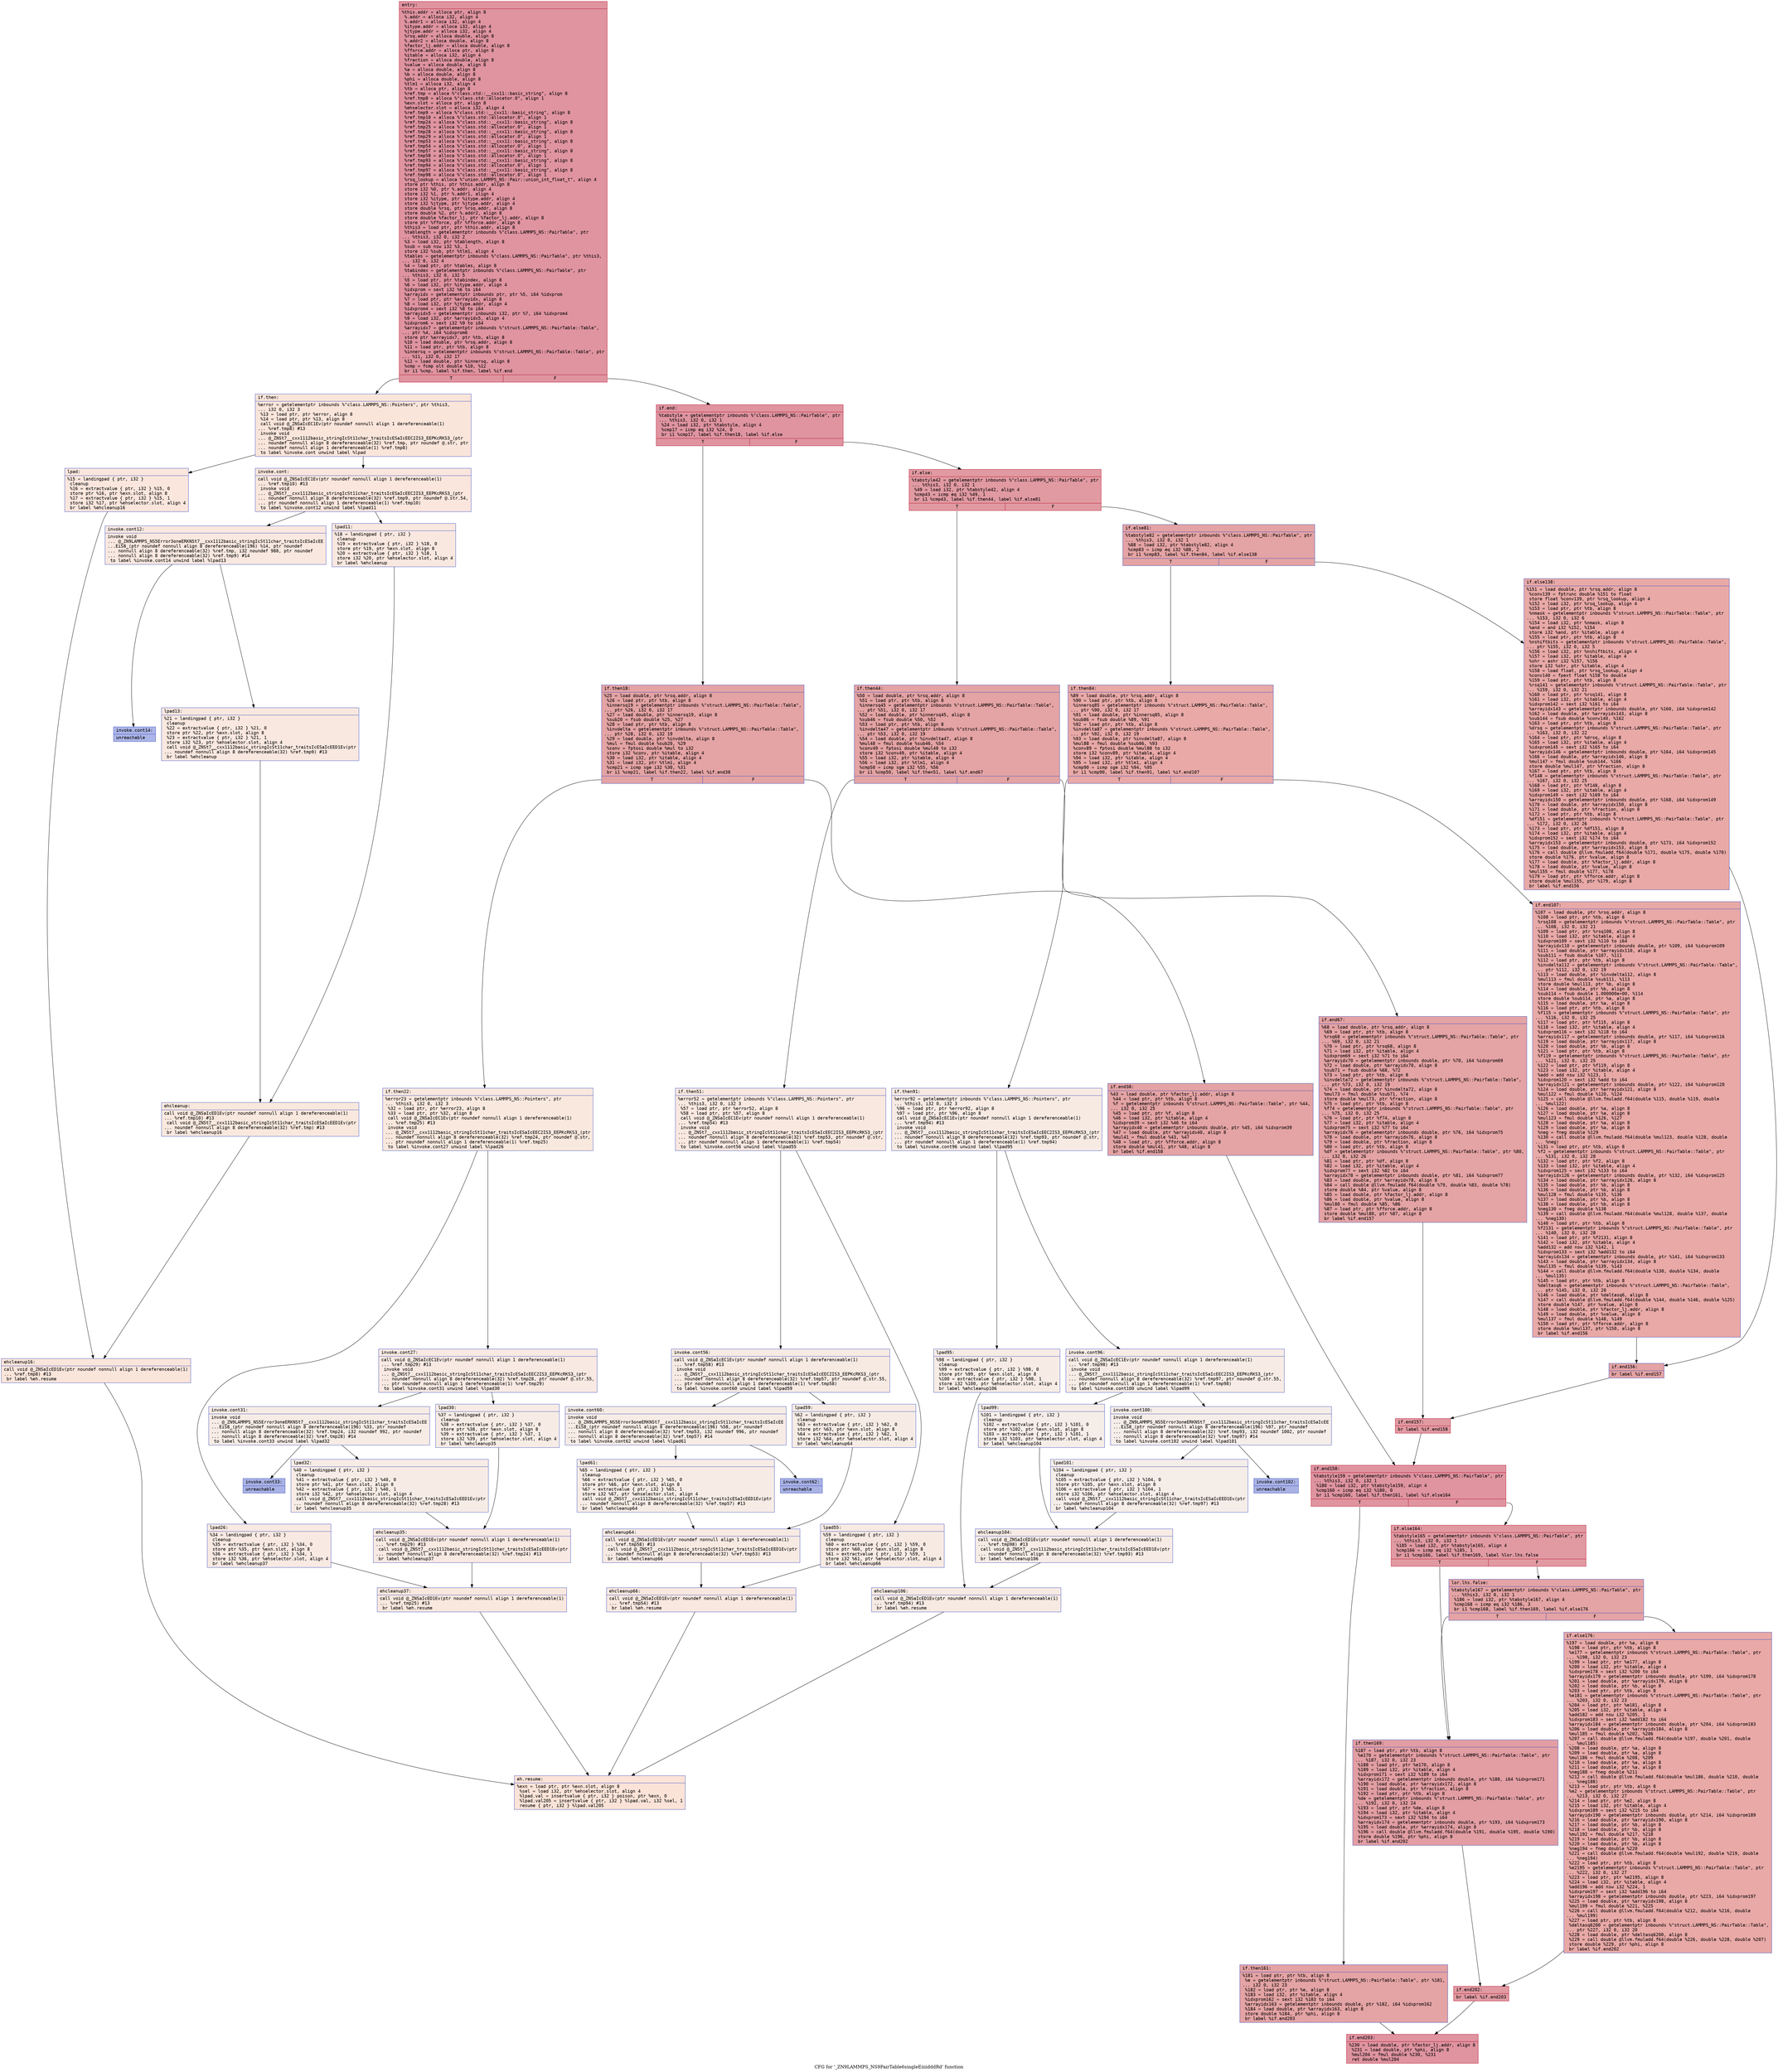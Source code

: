 digraph "CFG for '_ZN9LAMMPS_NS9PairTable6singleEiiiidddRd' function" {
	label="CFG for '_ZN9LAMMPS_NS9PairTable6singleEiiiidddRd' function";

	Node0x55f58a3d1130 [shape=record,color="#b70d28ff", style=filled, fillcolor="#b70d2870" fontname="Courier",label="{entry:\l|  %this.addr = alloca ptr, align 8\l  %.addr = alloca i32, align 4\l  %.addr1 = alloca i32, align 4\l  %itype.addr = alloca i32, align 4\l  %jtype.addr = alloca i32, align 4\l  %rsq.addr = alloca double, align 8\l  %.addr2 = alloca double, align 8\l  %factor_lj.addr = alloca double, align 8\l  %fforce.addr = alloca ptr, align 8\l  %itable = alloca i32, align 4\l  %fraction = alloca double, align 8\l  %value = alloca double, align 8\l  %a = alloca double, align 8\l  %b = alloca double, align 8\l  %phi = alloca double, align 8\l  %tlm1 = alloca i32, align 4\l  %tb = alloca ptr, align 8\l  %ref.tmp = alloca %\"class.std::__cxx11::basic_string\", align 8\l  %ref.tmp8 = alloca %\"class.std::allocator.0\", align 1\l  %exn.slot = alloca ptr, align 8\l  %ehselector.slot = alloca i32, align 4\l  %ref.tmp9 = alloca %\"class.std::__cxx11::basic_string\", align 8\l  %ref.tmp10 = alloca %\"class.std::allocator.0\", align 1\l  %ref.tmp24 = alloca %\"class.std::__cxx11::basic_string\", align 8\l  %ref.tmp25 = alloca %\"class.std::allocator.0\", align 1\l  %ref.tmp28 = alloca %\"class.std::__cxx11::basic_string\", align 8\l  %ref.tmp29 = alloca %\"class.std::allocator.0\", align 1\l  %ref.tmp53 = alloca %\"class.std::__cxx11::basic_string\", align 8\l  %ref.tmp54 = alloca %\"class.std::allocator.0\", align 1\l  %ref.tmp57 = alloca %\"class.std::__cxx11::basic_string\", align 8\l  %ref.tmp58 = alloca %\"class.std::allocator.0\", align 1\l  %ref.tmp93 = alloca %\"class.std::__cxx11::basic_string\", align 8\l  %ref.tmp94 = alloca %\"class.std::allocator.0\", align 1\l  %ref.tmp97 = alloca %\"class.std::__cxx11::basic_string\", align 8\l  %ref.tmp98 = alloca %\"class.std::allocator.0\", align 1\l  %rsq_lookup = alloca %\"union.LAMMPS_NS::Pair::union_int_float_t\", align 4\l  store ptr %this, ptr %this.addr, align 8\l  store i32 %0, ptr %.addr, align 4\l  store i32 %1, ptr %.addr1, align 4\l  store i32 %itype, ptr %itype.addr, align 4\l  store i32 %jtype, ptr %jtype.addr, align 4\l  store double %rsq, ptr %rsq.addr, align 8\l  store double %2, ptr %.addr2, align 8\l  store double %factor_lj, ptr %factor_lj.addr, align 8\l  store ptr %fforce, ptr %fforce.addr, align 8\l  %this3 = load ptr, ptr %this.addr, align 8\l  %tablength = getelementptr inbounds %\"class.LAMMPS_NS::PairTable\", ptr\l... %this3, i32 0, i32 2\l  %3 = load i32, ptr %tablength, align 8\l  %sub = sub nsw i32 %3, 1\l  store i32 %sub, ptr %tlm1, align 4\l  %tables = getelementptr inbounds %\"class.LAMMPS_NS::PairTable\", ptr %this3,\l... i32 0, i32 4\l  %4 = load ptr, ptr %tables, align 8\l  %tabindex = getelementptr inbounds %\"class.LAMMPS_NS::PairTable\", ptr\l... %this3, i32 0, i32 5\l  %5 = load ptr, ptr %tabindex, align 8\l  %6 = load i32, ptr %itype.addr, align 4\l  %idxprom = sext i32 %6 to i64\l  %arrayidx = getelementptr inbounds ptr, ptr %5, i64 %idxprom\l  %7 = load ptr, ptr %arrayidx, align 8\l  %8 = load i32, ptr %jtype.addr, align 4\l  %idxprom4 = sext i32 %8 to i64\l  %arrayidx5 = getelementptr inbounds i32, ptr %7, i64 %idxprom4\l  %9 = load i32, ptr %arrayidx5, align 4\l  %idxprom6 = sext i32 %9 to i64\l  %arrayidx7 = getelementptr inbounds %\"struct.LAMMPS_NS::PairTable::Table\",\l... ptr %4, i64 %idxprom6\l  store ptr %arrayidx7, ptr %tb, align 8\l  %10 = load double, ptr %rsq.addr, align 8\l  %11 = load ptr, ptr %tb, align 8\l  %innersq = getelementptr inbounds %\"struct.LAMMPS_NS::PairTable::Table\", ptr\l... %11, i32 0, i32 17\l  %12 = load double, ptr %innersq, align 8\l  %cmp = fcmp olt double %10, %12\l  br i1 %cmp, label %if.then, label %if.end\l|{<s0>T|<s1>F}}"];
	Node0x55f58a3d1130:s0 -> Node0x55f58a3d4850[tooltip="entry -> if.then\nProbability 0.00%" ];
	Node0x55f58a3d1130:s1 -> Node0x55f58a3d48c0[tooltip="entry -> if.end\nProbability 100.00%" ];
	Node0x55f58a3d4850 [shape=record,color="#3d50c3ff", style=filled, fillcolor="#f4c5ad70" fontname="Courier",label="{if.then:\l|  %error = getelementptr inbounds %\"class.LAMMPS_NS::Pointers\", ptr %this3,\l... i32 0, i32 3\l  %13 = load ptr, ptr %error, align 8\l  %14 = load ptr, ptr %13, align 8\l  call void @_ZNSaIcEC1Ev(ptr noundef nonnull align 1 dereferenceable(1)\l... %ref.tmp8) #13\l  invoke void\l... @_ZNSt7__cxx1112basic_stringIcSt11char_traitsIcESaIcEEC2IS3_EEPKcRKS3_(ptr\l... noundef nonnull align 8 dereferenceable(32) %ref.tmp, ptr noundef @.str, ptr\l... noundef nonnull align 1 dereferenceable(1) %ref.tmp8)\l          to label %invoke.cont unwind label %lpad\l}"];
	Node0x55f58a3d4850 -> Node0x55f58a3d4d40[tooltip="if.then -> invoke.cont\nProbability 50.00%" ];
	Node0x55f58a3d4850 -> Node0x55f58a3d4dc0[tooltip="if.then -> lpad\nProbability 50.00%" ];
	Node0x55f58a3d4d40 [shape=record,color="#3d50c3ff", style=filled, fillcolor="#f3c7b170" fontname="Courier",label="{invoke.cont:\l|  call void @_ZNSaIcEC1Ev(ptr noundef nonnull align 1 dereferenceable(1)\l... %ref.tmp10) #13\l  invoke void\l... @_ZNSt7__cxx1112basic_stringIcSt11char_traitsIcESaIcEEC2IS3_EEPKcRKS3_(ptr\l... noundef nonnull align 8 dereferenceable(32) %ref.tmp9, ptr noundef @.str.54,\l... ptr noundef nonnull align 1 dereferenceable(1) %ref.tmp10)\l          to label %invoke.cont12 unwind label %lpad11\l}"];
	Node0x55f58a3d4d40 -> Node0x55f58a3d50e0[tooltip="invoke.cont -> invoke.cont12\nProbability 50.00%" ];
	Node0x55f58a3d4d40 -> Node0x55f58a3d5130[tooltip="invoke.cont -> lpad11\nProbability 50.00%" ];
	Node0x55f58a3d50e0 [shape=record,color="#3d50c3ff", style=filled, fillcolor="#f1ccb870" fontname="Courier",label="{invoke.cont12:\l|  invoke void\l... @_ZN9LAMMPS_NS5Error3oneERKNSt7__cxx1112basic_stringIcSt11char_traitsIcESaIcEE\l...EiS8_(ptr noundef nonnull align 8 dereferenceable(196) %14, ptr noundef\l... nonnull align 8 dereferenceable(32) %ref.tmp, i32 noundef 988, ptr noundef\l... nonnull align 8 dereferenceable(32) %ref.tmp9) #14\l          to label %invoke.cont14 unwind label %lpad13\l}"];
	Node0x55f58a3d50e0 -> Node0x55f58a3d5090[tooltip="invoke.cont12 -> invoke.cont14\nProbability 0.00%" ];
	Node0x55f58a3d50e0 -> Node0x55f58a3d53f0[tooltip="invoke.cont12 -> lpad13\nProbability 100.00%" ];
	Node0x55f58a3d5090 [shape=record,color="#3d50c3ff", style=filled, fillcolor="#4358cb70" fontname="Courier",label="{invoke.cont14:\l|  unreachable\l}"];
	Node0x55f58a3d4dc0 [shape=record,color="#3d50c3ff", style=filled, fillcolor="#f3c7b170" fontname="Courier",label="{lpad:\l|  %15 = landingpad \{ ptr, i32 \}\l          cleanup\l  %16 = extractvalue \{ ptr, i32 \} %15, 0\l  store ptr %16, ptr %exn.slot, align 8\l  %17 = extractvalue \{ ptr, i32 \} %15, 1\l  store i32 %17, ptr %ehselector.slot, align 4\l  br label %ehcleanup16\l}"];
	Node0x55f58a3d4dc0 -> Node0x55f58a3d59b0[tooltip="lpad -> ehcleanup16\nProbability 100.00%" ];
	Node0x55f58a3d5130 [shape=record,color="#3d50c3ff", style=filled, fillcolor="#f1ccb870" fontname="Courier",label="{lpad11:\l|  %18 = landingpad \{ ptr, i32 \}\l          cleanup\l  %19 = extractvalue \{ ptr, i32 \} %18, 0\l  store ptr %19, ptr %exn.slot, align 8\l  %20 = extractvalue \{ ptr, i32 \} %18, 1\l  store i32 %20, ptr %ehselector.slot, align 4\l  br label %ehcleanup\l}"];
	Node0x55f58a3d5130 -> Node0x55f58a3d5d00[tooltip="lpad11 -> ehcleanup\nProbability 100.00%" ];
	Node0x55f58a3d53f0 [shape=record,color="#3d50c3ff", style=filled, fillcolor="#f1ccb870" fontname="Courier",label="{lpad13:\l|  %21 = landingpad \{ ptr, i32 \}\l          cleanup\l  %22 = extractvalue \{ ptr, i32 \} %21, 0\l  store ptr %22, ptr %exn.slot, align 8\l  %23 = extractvalue \{ ptr, i32 \} %21, 1\l  store i32 %23, ptr %ehselector.slot, align 4\l  call void @_ZNSt7__cxx1112basic_stringIcSt11char_traitsIcESaIcEED1Ev(ptr\l... noundef nonnull align 8 dereferenceable(32) %ref.tmp9) #13\l  br label %ehcleanup\l}"];
	Node0x55f58a3d53f0 -> Node0x55f58a3d5d00[tooltip="lpad13 -> ehcleanup\nProbability 100.00%" ];
	Node0x55f58a3d5d00 [shape=record,color="#3d50c3ff", style=filled, fillcolor="#f2cab570" fontname="Courier",label="{ehcleanup:\l|  call void @_ZNSaIcED1Ev(ptr noundef nonnull align 1 dereferenceable(1)\l... %ref.tmp10) #13\l  call void @_ZNSt7__cxx1112basic_stringIcSt11char_traitsIcESaIcEED1Ev(ptr\l... noundef nonnull align 8 dereferenceable(32) %ref.tmp) #13\l  br label %ehcleanup16\l}"];
	Node0x55f58a3d5d00 -> Node0x55f58a3d59b0[tooltip="ehcleanup -> ehcleanup16\nProbability 100.00%" ];
	Node0x55f58a3d59b0 [shape=record,color="#3d50c3ff", style=filled, fillcolor="#f4c5ad70" fontname="Courier",label="{ehcleanup16:\l|  call void @_ZNSaIcED1Ev(ptr noundef nonnull align 1 dereferenceable(1)\l... %ref.tmp8) #13\l  br label %eh.resume\l}"];
	Node0x55f58a3d59b0 -> Node0x55f58a3d65b0[tooltip="ehcleanup16 -> eh.resume\nProbability 100.00%" ];
	Node0x55f58a3d48c0 [shape=record,color="#b70d28ff", style=filled, fillcolor="#b70d2870" fontname="Courier",label="{if.end:\l|  %tabstyle = getelementptr inbounds %\"class.LAMMPS_NS::PairTable\", ptr\l... %this3, i32 0, i32 1\l  %24 = load i32, ptr %tabstyle, align 4\l  %cmp17 = icmp eq i32 %24, 0\l  br i1 %cmp17, label %if.then18, label %if.else\l|{<s0>T|<s1>F}}"];
	Node0x55f58a3d48c0:s0 -> Node0x55f58a3d6870[tooltip="if.end -> if.then18\nProbability 37.50%" ];
	Node0x55f58a3d48c0:s1 -> Node0x55f58a3d68f0[tooltip="if.end -> if.else\nProbability 62.50%" ];
	Node0x55f58a3d6870 [shape=record,color="#3d50c3ff", style=filled, fillcolor="#c32e3170" fontname="Courier",label="{if.then18:\l|  %25 = load double, ptr %rsq.addr, align 8\l  %26 = load ptr, ptr %tb, align 8\l  %innersq19 = getelementptr inbounds %\"struct.LAMMPS_NS::PairTable::Table\",\l... ptr %26, i32 0, i32 17\l  %27 = load double, ptr %innersq19, align 8\l  %sub20 = fsub double %25, %27\l  %28 = load ptr, ptr %tb, align 8\l  %invdelta = getelementptr inbounds %\"struct.LAMMPS_NS::PairTable::Table\",\l... ptr %28, i32 0, i32 19\l  %29 = load double, ptr %invdelta, align 8\l  %mul = fmul double %sub20, %29\l  %conv = fptosi double %mul to i32\l  store i32 %conv, ptr %itable, align 4\l  %30 = load i32, ptr %itable, align 4\l  %31 = load i32, ptr %tlm1, align 4\l  %cmp21 = icmp sge i32 %30, %31\l  br i1 %cmp21, label %if.then22, label %if.end38\l|{<s0>T|<s1>F}}"];
	Node0x55f58a3d6870:s0 -> Node0x55f58a3d72b0[tooltip="if.then18 -> if.then22\nProbability 0.00%" ];
	Node0x55f58a3d6870:s1 -> Node0x55f58a3d7330[tooltip="if.then18 -> if.end38\nProbability 100.00%" ];
	Node0x55f58a3d72b0 [shape=record,color="#3d50c3ff", style=filled, fillcolor="#f2cab570" fontname="Courier",label="{if.then22:\l|  %error23 = getelementptr inbounds %\"class.LAMMPS_NS::Pointers\", ptr\l... %this3, i32 0, i32 3\l  %32 = load ptr, ptr %error23, align 8\l  %33 = load ptr, ptr %32, align 8\l  call void @_ZNSaIcEC1Ev(ptr noundef nonnull align 1 dereferenceable(1)\l... %ref.tmp25) #13\l  invoke void\l... @_ZNSt7__cxx1112basic_stringIcSt11char_traitsIcESaIcEEC2IS3_EEPKcRKS3_(ptr\l... noundef nonnull align 8 dereferenceable(32) %ref.tmp24, ptr noundef @.str,\l... ptr noundef nonnull align 1 dereferenceable(1) %ref.tmp25)\l          to label %invoke.cont27 unwind label %lpad26\l}"];
	Node0x55f58a3d72b0 -> Node0x55f58a3d77c0[tooltip="if.then22 -> invoke.cont27\nProbability 50.00%" ];
	Node0x55f58a3d72b0 -> Node0x55f58a3d7840[tooltip="if.then22 -> lpad26\nProbability 50.00%" ];
	Node0x55f58a3d77c0 [shape=record,color="#3d50c3ff", style=filled, fillcolor="#efcebd70" fontname="Courier",label="{invoke.cont27:\l|  call void @_ZNSaIcEC1Ev(ptr noundef nonnull align 1 dereferenceable(1)\l... %ref.tmp29) #13\l  invoke void\l... @_ZNSt7__cxx1112basic_stringIcSt11char_traitsIcESaIcEEC2IS3_EEPKcRKS3_(ptr\l... noundef nonnull align 8 dereferenceable(32) %ref.tmp28, ptr noundef @.str.55,\l... ptr noundef nonnull align 1 dereferenceable(1) %ref.tmp29)\l          to label %invoke.cont31 unwind label %lpad30\l}"];
	Node0x55f58a3d77c0 -> Node0x55f58a3d7bc0[tooltip="invoke.cont27 -> invoke.cont31\nProbability 50.00%" ];
	Node0x55f58a3d77c0 -> Node0x55f58a3d7c10[tooltip="invoke.cont27 -> lpad30\nProbability 50.00%" ];
	Node0x55f58a3d7bc0 [shape=record,color="#3d50c3ff", style=filled, fillcolor="#ecd3c570" fontname="Courier",label="{invoke.cont31:\l|  invoke void\l... @_ZN9LAMMPS_NS5Error3oneERKNSt7__cxx1112basic_stringIcSt11char_traitsIcESaIcEE\l...EiS8_(ptr noundef nonnull align 8 dereferenceable(196) %33, ptr noundef\l... nonnull align 8 dereferenceable(32) %ref.tmp24, i32 noundef 992, ptr noundef\l... nonnull align 8 dereferenceable(32) %ref.tmp28) #14\l          to label %invoke.cont33 unwind label %lpad32\l}"];
	Node0x55f58a3d7bc0 -> Node0x55f58a3d7b70[tooltip="invoke.cont31 -> invoke.cont33\nProbability 0.00%" ];
	Node0x55f58a3d7bc0 -> Node0x55f58a2e04b0[tooltip="invoke.cont31 -> lpad32\nProbability 100.00%" ];
	Node0x55f58a3d7b70 [shape=record,color="#3d50c3ff", style=filled, fillcolor="#3d50c370" fontname="Courier",label="{invoke.cont33:\l|  unreachable\l}"];
	Node0x55f58a3d7840 [shape=record,color="#3d50c3ff", style=filled, fillcolor="#efcebd70" fontname="Courier",label="{lpad26:\l|  %34 = landingpad \{ ptr, i32 \}\l          cleanup\l  %35 = extractvalue \{ ptr, i32 \} %34, 0\l  store ptr %35, ptr %exn.slot, align 8\l  %36 = extractvalue \{ ptr, i32 \} %34, 1\l  store i32 %36, ptr %ehselector.slot, align 4\l  br label %ehcleanup37\l}"];
	Node0x55f58a3d7840 -> Node0x55f58a2e0a70[tooltip="lpad26 -> ehcleanup37\nProbability 100.00%" ];
	Node0x55f58a3d7c10 [shape=record,color="#3d50c3ff", style=filled, fillcolor="#ecd3c570" fontname="Courier",label="{lpad30:\l|  %37 = landingpad \{ ptr, i32 \}\l          cleanup\l  %38 = extractvalue \{ ptr, i32 \} %37, 0\l  store ptr %38, ptr %exn.slot, align 8\l  %39 = extractvalue \{ ptr, i32 \} %37, 1\l  store i32 %39, ptr %ehselector.slot, align 4\l  br label %ehcleanup35\l}"];
	Node0x55f58a3d7c10 -> Node0x55f58a2e0dc0[tooltip="lpad30 -> ehcleanup35\nProbability 100.00%" ];
	Node0x55f58a2e04b0 [shape=record,color="#3d50c3ff", style=filled, fillcolor="#ecd3c570" fontname="Courier",label="{lpad32:\l|  %40 = landingpad \{ ptr, i32 \}\l          cleanup\l  %41 = extractvalue \{ ptr, i32 \} %40, 0\l  store ptr %41, ptr %exn.slot, align 8\l  %42 = extractvalue \{ ptr, i32 \} %40, 1\l  store i32 %42, ptr %ehselector.slot, align 4\l  call void @_ZNSt7__cxx1112basic_stringIcSt11char_traitsIcESaIcEED1Ev(ptr\l... noundef nonnull align 8 dereferenceable(32) %ref.tmp28) #13\l  br label %ehcleanup35\l}"];
	Node0x55f58a2e04b0 -> Node0x55f58a2e0dc0[tooltip="lpad32 -> ehcleanup35\nProbability 100.00%" ];
	Node0x55f58a2e0dc0 [shape=record,color="#3d50c3ff", style=filled, fillcolor="#efcebd70" fontname="Courier",label="{ehcleanup35:\l|  call void @_ZNSaIcED1Ev(ptr noundef nonnull align 1 dereferenceable(1)\l... %ref.tmp29) #13\l  call void @_ZNSt7__cxx1112basic_stringIcSt11char_traitsIcESaIcEED1Ev(ptr\l... noundef nonnull align 8 dereferenceable(32) %ref.tmp24) #13\l  br label %ehcleanup37\l}"];
	Node0x55f58a2e0dc0 -> Node0x55f58a2e0a70[tooltip="ehcleanup35 -> ehcleanup37\nProbability 100.00%" ];
	Node0x55f58a2e0a70 [shape=record,color="#3d50c3ff", style=filled, fillcolor="#f2cab570" fontname="Courier",label="{ehcleanup37:\l|  call void @_ZNSaIcED1Ev(ptr noundef nonnull align 1 dereferenceable(1)\l... %ref.tmp25) #13\l  br label %eh.resume\l}"];
	Node0x55f58a2e0a70 -> Node0x55f58a3d65b0[tooltip="ehcleanup37 -> eh.resume\nProbability 100.00%" ];
	Node0x55f58a3d7330 [shape=record,color="#3d50c3ff", style=filled, fillcolor="#c32e3170" fontname="Courier",label="{if.end38:\l|  %43 = load double, ptr %factor_lj.addr, align 8\l  %44 = load ptr, ptr %tb, align 8\l  %f = getelementptr inbounds %\"struct.LAMMPS_NS::PairTable::Table\", ptr %44,\l... i32 0, i32 25\l  %45 = load ptr, ptr %f, align 8\l  %46 = load i32, ptr %itable, align 4\l  %idxprom39 = sext i32 %46 to i64\l  %arrayidx40 = getelementptr inbounds double, ptr %45, i64 %idxprom39\l  %47 = load double, ptr %arrayidx40, align 8\l  %mul41 = fmul double %43, %47\l  %48 = load ptr, ptr %fforce.addr, align 8\l  store double %mul41, ptr %48, align 8\l  br label %if.end158\l}"];
	Node0x55f58a3d7330 -> Node0x55f58a3dabc0[tooltip="if.end38 -> if.end158\nProbability 100.00%" ];
	Node0x55f58a3d68f0 [shape=record,color="#b70d28ff", style=filled, fillcolor="#bb1b2c70" fontname="Courier",label="{if.else:\l|  %tabstyle42 = getelementptr inbounds %\"class.LAMMPS_NS::PairTable\", ptr\l... %this3, i32 0, i32 1\l  %49 = load i32, ptr %tabstyle42, align 4\l  %cmp43 = icmp eq i32 %49, 1\l  br i1 %cmp43, label %if.then44, label %if.else81\l|{<s0>T|<s1>F}}"];
	Node0x55f58a3d68f0:s0 -> Node0x55f58a3daed0[tooltip="if.else -> if.then44\nProbability 50.00%" ];
	Node0x55f58a3d68f0:s1 -> Node0x55f58a3d3d50[tooltip="if.else -> if.else81\nProbability 50.00%" ];
	Node0x55f58a3daed0 [shape=record,color="#3d50c3ff", style=filled, fillcolor="#c32e3170" fontname="Courier",label="{if.then44:\l|  %50 = load double, ptr %rsq.addr, align 8\l  %51 = load ptr, ptr %tb, align 8\l  %innersq45 = getelementptr inbounds %\"struct.LAMMPS_NS::PairTable::Table\",\l... ptr %51, i32 0, i32 17\l  %52 = load double, ptr %innersq45, align 8\l  %sub46 = fsub double %50, %52\l  %53 = load ptr, ptr %tb, align 8\l  %invdelta47 = getelementptr inbounds %\"struct.LAMMPS_NS::PairTable::Table\",\l... ptr %53, i32 0, i32 19\l  %54 = load double, ptr %invdelta47, align 8\l  %mul48 = fmul double %sub46, %54\l  %conv49 = fptosi double %mul48 to i32\l  store i32 %conv49, ptr %itable, align 4\l  %55 = load i32, ptr %itable, align 4\l  %56 = load i32, ptr %tlm1, align 4\l  %cmp50 = icmp sge i32 %55, %56\l  br i1 %cmp50, label %if.then51, label %if.end67\l|{<s0>T|<s1>F}}"];
	Node0x55f58a3daed0:s0 -> Node0x55f58a3dbf20[tooltip="if.then44 -> if.then51\nProbability 0.00%" ];
	Node0x55f58a3daed0:s1 -> Node0x55f58a3dbfa0[tooltip="if.then44 -> if.end67\nProbability 100.00%" ];
	Node0x55f58a3dbf20 [shape=record,color="#3d50c3ff", style=filled, fillcolor="#f1ccb870" fontname="Courier",label="{if.then51:\l|  %error52 = getelementptr inbounds %\"class.LAMMPS_NS::Pointers\", ptr\l... %this3, i32 0, i32 3\l  %57 = load ptr, ptr %error52, align 8\l  %58 = load ptr, ptr %57, align 8\l  call void @_ZNSaIcEC1Ev(ptr noundef nonnull align 1 dereferenceable(1)\l... %ref.tmp54) #13\l  invoke void\l... @_ZNSt7__cxx1112basic_stringIcSt11char_traitsIcESaIcEEC2IS3_EEPKcRKS3_(ptr\l... noundef nonnull align 8 dereferenceable(32) %ref.tmp53, ptr noundef @.str,\l... ptr noundef nonnull align 1 dereferenceable(1) %ref.tmp54)\l          to label %invoke.cont56 unwind label %lpad55\l}"];
	Node0x55f58a3dbf20 -> Node0x55f58a3dc430[tooltip="if.then51 -> invoke.cont56\nProbability 50.00%" ];
	Node0x55f58a3dbf20 -> Node0x55f58a3dc4b0[tooltip="if.then51 -> lpad55\nProbability 50.00%" ];
	Node0x55f58a3dc430 [shape=record,color="#3d50c3ff", style=filled, fillcolor="#eed0c070" fontname="Courier",label="{invoke.cont56:\l|  call void @_ZNSaIcEC1Ev(ptr noundef nonnull align 1 dereferenceable(1)\l... %ref.tmp58) #13\l  invoke void\l... @_ZNSt7__cxx1112basic_stringIcSt11char_traitsIcESaIcEEC2IS3_EEPKcRKS3_(ptr\l... noundef nonnull align 8 dereferenceable(32) %ref.tmp57, ptr noundef @.str.55,\l... ptr noundef nonnull align 1 dereferenceable(1) %ref.tmp58)\l          to label %invoke.cont60 unwind label %lpad59\l}"];
	Node0x55f58a3dc430 -> Node0x55f58a3dc7d0[tooltip="invoke.cont56 -> invoke.cont60\nProbability 50.00%" ];
	Node0x55f58a3dc430 -> Node0x55f58a3dc820[tooltip="invoke.cont56 -> lpad59\nProbability 50.00%" ];
	Node0x55f58a3dc7d0 [shape=record,color="#3d50c3ff", style=filled, fillcolor="#ecd3c570" fontname="Courier",label="{invoke.cont60:\l|  invoke void\l... @_ZN9LAMMPS_NS5Error3oneERKNSt7__cxx1112basic_stringIcSt11char_traitsIcESaIcEE\l...EiS8_(ptr noundef nonnull align 8 dereferenceable(196) %58, ptr noundef\l... nonnull align 8 dereferenceable(32) %ref.tmp53, i32 noundef 996, ptr noundef\l... nonnull align 8 dereferenceable(32) %ref.tmp57) #14\l          to label %invoke.cont62 unwind label %lpad61\l}"];
	Node0x55f58a3dc7d0 -> Node0x55f58a3dc780[tooltip="invoke.cont60 -> invoke.cont62\nProbability 0.00%" ];
	Node0x55f58a3dc7d0 -> Node0x55f58a3dcb40[tooltip="invoke.cont60 -> lpad61\nProbability 100.00%" ];
	Node0x55f58a3dc780 [shape=record,color="#3d50c3ff", style=filled, fillcolor="#3d50c370" fontname="Courier",label="{invoke.cont62:\l|  unreachable\l}"];
	Node0x55f58a3dc4b0 [shape=record,color="#3d50c3ff", style=filled, fillcolor="#eed0c070" fontname="Courier",label="{lpad55:\l|  %59 = landingpad \{ ptr, i32 \}\l          cleanup\l  %60 = extractvalue \{ ptr, i32 \} %59, 0\l  store ptr %60, ptr %exn.slot, align 8\l  %61 = extractvalue \{ ptr, i32 \} %59, 1\l  store i32 %61, ptr %ehselector.slot, align 4\l  br label %ehcleanup66\l}"];
	Node0x55f58a3dc4b0 -> Node0x55f58a3dd100[tooltip="lpad55 -> ehcleanup66\nProbability 100.00%" ];
	Node0x55f58a3dc820 [shape=record,color="#3d50c3ff", style=filled, fillcolor="#ecd3c570" fontname="Courier",label="{lpad59:\l|  %62 = landingpad \{ ptr, i32 \}\l          cleanup\l  %63 = extractvalue \{ ptr, i32 \} %62, 0\l  store ptr %63, ptr %exn.slot, align 8\l  %64 = extractvalue \{ ptr, i32 \} %62, 1\l  store i32 %64, ptr %ehselector.slot, align 4\l  br label %ehcleanup64\l}"];
	Node0x55f58a3dc820 -> Node0x55f58a3dd450[tooltip="lpad59 -> ehcleanup64\nProbability 100.00%" ];
	Node0x55f58a3dcb40 [shape=record,color="#3d50c3ff", style=filled, fillcolor="#ecd3c570" fontname="Courier",label="{lpad61:\l|  %65 = landingpad \{ ptr, i32 \}\l          cleanup\l  %66 = extractvalue \{ ptr, i32 \} %65, 0\l  store ptr %66, ptr %exn.slot, align 8\l  %67 = extractvalue \{ ptr, i32 \} %65, 1\l  store i32 %67, ptr %ehselector.slot, align 4\l  call void @_ZNSt7__cxx1112basic_stringIcSt11char_traitsIcESaIcEED1Ev(ptr\l... noundef nonnull align 8 dereferenceable(32) %ref.tmp57) #13\l  br label %ehcleanup64\l}"];
	Node0x55f58a3dcb40 -> Node0x55f58a3dd450[tooltip="lpad61 -> ehcleanup64\nProbability 100.00%" ];
	Node0x55f58a3dd450 [shape=record,color="#3d50c3ff", style=filled, fillcolor="#eed0c070" fontname="Courier",label="{ehcleanup64:\l|  call void @_ZNSaIcED1Ev(ptr noundef nonnull align 1 dereferenceable(1)\l... %ref.tmp58) #13\l  call void @_ZNSt7__cxx1112basic_stringIcSt11char_traitsIcESaIcEED1Ev(ptr\l... noundef nonnull align 8 dereferenceable(32) %ref.tmp53) #13\l  br label %ehcleanup66\l}"];
	Node0x55f58a3dd450 -> Node0x55f58a3dd100[tooltip="ehcleanup64 -> ehcleanup66\nProbability 100.00%" ];
	Node0x55f58a3dd100 [shape=record,color="#3d50c3ff", style=filled, fillcolor="#f1ccb870" fontname="Courier",label="{ehcleanup66:\l|  call void @_ZNSaIcED1Ev(ptr noundef nonnull align 1 dereferenceable(1)\l... %ref.tmp54) #13\l  br label %eh.resume\l}"];
	Node0x55f58a3dd100 -> Node0x55f58a3d65b0[tooltip="ehcleanup66 -> eh.resume\nProbability 100.00%" ];
	Node0x55f58a3dbfa0 [shape=record,color="#3d50c3ff", style=filled, fillcolor="#c32e3170" fontname="Courier",label="{if.end67:\l|  %68 = load double, ptr %rsq.addr, align 8\l  %69 = load ptr, ptr %tb, align 8\l  %rsq68 = getelementptr inbounds %\"struct.LAMMPS_NS::PairTable::Table\", ptr\l... %69, i32 0, i32 21\l  %70 = load ptr, ptr %rsq68, align 8\l  %71 = load i32, ptr %itable, align 4\l  %idxprom69 = sext i32 %71 to i64\l  %arrayidx70 = getelementptr inbounds double, ptr %70, i64 %idxprom69\l  %72 = load double, ptr %arrayidx70, align 8\l  %sub71 = fsub double %68, %72\l  %73 = load ptr, ptr %tb, align 8\l  %invdelta72 = getelementptr inbounds %\"struct.LAMMPS_NS::PairTable::Table\",\l... ptr %73, i32 0, i32 19\l  %74 = load double, ptr %invdelta72, align 8\l  %mul73 = fmul double %sub71, %74\l  store double %mul73, ptr %fraction, align 8\l  %75 = load ptr, ptr %tb, align 8\l  %f74 = getelementptr inbounds %\"struct.LAMMPS_NS::PairTable::Table\", ptr\l... %75, i32 0, i32 25\l  %76 = load ptr, ptr %f74, align 8\l  %77 = load i32, ptr %itable, align 4\l  %idxprom75 = sext i32 %77 to i64\l  %arrayidx76 = getelementptr inbounds double, ptr %76, i64 %idxprom75\l  %78 = load double, ptr %arrayidx76, align 8\l  %79 = load double, ptr %fraction, align 8\l  %80 = load ptr, ptr %tb, align 8\l  %df = getelementptr inbounds %\"struct.LAMMPS_NS::PairTable::Table\", ptr %80,\l... i32 0, i32 26\l  %81 = load ptr, ptr %df, align 8\l  %82 = load i32, ptr %itable, align 4\l  %idxprom77 = sext i32 %82 to i64\l  %arrayidx78 = getelementptr inbounds double, ptr %81, i64 %idxprom77\l  %83 = load double, ptr %arrayidx78, align 8\l  %84 = call double @llvm.fmuladd.f64(double %79, double %83, double %78)\l  store double %84, ptr %value, align 8\l  %85 = load double, ptr %factor_lj.addr, align 8\l  %86 = load double, ptr %value, align 8\l  %mul80 = fmul double %85, %86\l  %87 = load ptr, ptr %fforce.addr, align 8\l  store double %mul80, ptr %87, align 8\l  br label %if.end157\l}"];
	Node0x55f58a3dbfa0 -> Node0x55f58a3df340[tooltip="if.end67 -> if.end157\nProbability 100.00%" ];
	Node0x55f58a3d3d50 [shape=record,color="#3d50c3ff", style=filled, fillcolor="#c32e3170" fontname="Courier",label="{if.else81:\l|  %tabstyle82 = getelementptr inbounds %\"class.LAMMPS_NS::PairTable\", ptr\l... %this3, i32 0, i32 1\l  %88 = load i32, ptr %tabstyle82, align 4\l  %cmp83 = icmp eq i32 %88, 2\l  br i1 %cmp83, label %if.then84, label %if.else138\l|{<s0>T|<s1>F}}"];
	Node0x55f58a3d3d50:s0 -> Node0x55f58a3df5d0[tooltip="if.else81 -> if.then84\nProbability 50.00%" ];
	Node0x55f58a3d3d50:s1 -> Node0x55f58a3df650[tooltip="if.else81 -> if.else138\nProbability 50.00%" ];
	Node0x55f58a3df5d0 [shape=record,color="#3d50c3ff", style=filled, fillcolor="#ca3b3770" fontname="Courier",label="{if.then84:\l|  %89 = load double, ptr %rsq.addr, align 8\l  %90 = load ptr, ptr %tb, align 8\l  %innersq85 = getelementptr inbounds %\"struct.LAMMPS_NS::PairTable::Table\",\l... ptr %90, i32 0, i32 17\l  %91 = load double, ptr %innersq85, align 8\l  %sub86 = fsub double %89, %91\l  %92 = load ptr, ptr %tb, align 8\l  %invdelta87 = getelementptr inbounds %\"struct.LAMMPS_NS::PairTable::Table\",\l... ptr %92, i32 0, i32 19\l  %93 = load double, ptr %invdelta87, align 8\l  %mul88 = fmul double %sub86, %93\l  %conv89 = fptosi double %mul88 to i32\l  store i32 %conv89, ptr %itable, align 4\l  %94 = load i32, ptr %itable, align 4\l  %95 = load i32, ptr %tlm1, align 4\l  %cmp90 = icmp sge i32 %94, %95\l  br i1 %cmp90, label %if.then91, label %if.end107\l|{<s0>T|<s1>F}}"];
	Node0x55f58a3df5d0:s0 -> Node0x55f58a3da290[tooltip="if.then84 -> if.then91\nProbability 0.00%" ];
	Node0x55f58a3df5d0:s1 -> Node0x55f58a3da310[tooltip="if.then84 -> if.end107\nProbability 100.00%" ];
	Node0x55f58a3da290 [shape=record,color="#3d50c3ff", style=filled, fillcolor="#eed0c070" fontname="Courier",label="{if.then91:\l|  %error92 = getelementptr inbounds %\"class.LAMMPS_NS::Pointers\", ptr\l... %this3, i32 0, i32 3\l  %96 = load ptr, ptr %error92, align 8\l  %97 = load ptr, ptr %96, align 8\l  call void @_ZNSaIcEC1Ev(ptr noundef nonnull align 1 dereferenceable(1)\l... %ref.tmp94) #13\l  invoke void\l... @_ZNSt7__cxx1112basic_stringIcSt11char_traitsIcESaIcEEC2IS3_EEPKcRKS3_(ptr\l... noundef nonnull align 8 dereferenceable(32) %ref.tmp93, ptr noundef @.str,\l... ptr noundef nonnull align 1 dereferenceable(1) %ref.tmp94)\l          to label %invoke.cont96 unwind label %lpad95\l}"];
	Node0x55f58a3da290 -> Node0x55f58a3da7a0[tooltip="if.then91 -> invoke.cont96\nProbability 50.00%" ];
	Node0x55f58a3da290 -> Node0x55f58a3da820[tooltip="if.then91 -> lpad95\nProbability 50.00%" ];
	Node0x55f58a3da7a0 [shape=record,color="#3d50c3ff", style=filled, fillcolor="#ecd3c570" fontname="Courier",label="{invoke.cont96:\l|  call void @_ZNSaIcEC1Ev(ptr noundef nonnull align 1 dereferenceable(1)\l... %ref.tmp98) #13\l  invoke void\l... @_ZNSt7__cxx1112basic_stringIcSt11char_traitsIcESaIcEEC2IS3_EEPKcRKS3_(ptr\l... noundef nonnull align 8 dereferenceable(32) %ref.tmp97, ptr noundef @.str.55,\l... ptr noundef nonnull align 1 dereferenceable(1) %ref.tmp98)\l          to label %invoke.cont100 unwind label %lpad99\l}"];
	Node0x55f58a3da7a0 -> Node0x55f58a3e10f0[tooltip="invoke.cont96 -> invoke.cont100\nProbability 50.00%" ];
	Node0x55f58a3da7a0 -> Node0x55f58a3e1140[tooltip="invoke.cont96 -> lpad99\nProbability 50.00%" ];
	Node0x55f58a3e10f0 [shape=record,color="#3d50c3ff", style=filled, fillcolor="#e8d6cc70" fontname="Courier",label="{invoke.cont100:\l|  invoke void\l... @_ZN9LAMMPS_NS5Error3oneERKNSt7__cxx1112basic_stringIcSt11char_traitsIcESaIcEE\l...EiS8_(ptr noundef nonnull align 8 dereferenceable(196) %97, ptr noundef\l... nonnull align 8 dereferenceable(32) %ref.tmp93, i32 noundef 1002, ptr noundef\l... nonnull align 8 dereferenceable(32) %ref.tmp97) #14\l          to label %invoke.cont102 unwind label %lpad101\l}"];
	Node0x55f58a3e10f0 -> Node0x55f58a3e10a0[tooltip="invoke.cont100 -> invoke.cont102\nProbability 0.00%" ];
	Node0x55f58a3e10f0 -> Node0x55f58a3e1440[tooltip="invoke.cont100 -> lpad101\nProbability 100.00%" ];
	Node0x55f58a3e10a0 [shape=record,color="#3d50c3ff", style=filled, fillcolor="#3d50c370" fontname="Courier",label="{invoke.cont102:\l|  unreachable\l}"];
	Node0x55f58a3da820 [shape=record,color="#3d50c3ff", style=filled, fillcolor="#ecd3c570" fontname="Courier",label="{lpad95:\l|  %98 = landingpad \{ ptr, i32 \}\l          cleanup\l  %99 = extractvalue \{ ptr, i32 \} %98, 0\l  store ptr %99, ptr %exn.slot, align 8\l  %100 = extractvalue \{ ptr, i32 \} %98, 1\l  store i32 %100, ptr %ehselector.slot, align 4\l  br label %ehcleanup106\l}"];
	Node0x55f58a3da820 -> Node0x55f58a3e1a00[tooltip="lpad95 -> ehcleanup106\nProbability 100.00%" ];
	Node0x55f58a3e1140 [shape=record,color="#3d50c3ff", style=filled, fillcolor="#e8d6cc70" fontname="Courier",label="{lpad99:\l|  %101 = landingpad \{ ptr, i32 \}\l          cleanup\l  %102 = extractvalue \{ ptr, i32 \} %101, 0\l  store ptr %102, ptr %exn.slot, align 8\l  %103 = extractvalue \{ ptr, i32 \} %101, 1\l  store i32 %103, ptr %ehselector.slot, align 4\l  br label %ehcleanup104\l}"];
	Node0x55f58a3e1140 -> Node0x55f58a3e1d50[tooltip="lpad99 -> ehcleanup104\nProbability 100.00%" ];
	Node0x55f58a3e1440 [shape=record,color="#3d50c3ff", style=filled, fillcolor="#e8d6cc70" fontname="Courier",label="{lpad101:\l|  %104 = landingpad \{ ptr, i32 \}\l          cleanup\l  %105 = extractvalue \{ ptr, i32 \} %104, 0\l  store ptr %105, ptr %exn.slot, align 8\l  %106 = extractvalue \{ ptr, i32 \} %104, 1\l  store i32 %106, ptr %ehselector.slot, align 4\l  call void @_ZNSt7__cxx1112basic_stringIcSt11char_traitsIcESaIcEED1Ev(ptr\l... noundef nonnull align 8 dereferenceable(32) %ref.tmp97) #13\l  br label %ehcleanup104\l}"];
	Node0x55f58a3e1440 -> Node0x55f58a3e1d50[tooltip="lpad101 -> ehcleanup104\nProbability 100.00%" ];
	Node0x55f58a3e1d50 [shape=record,color="#3d50c3ff", style=filled, fillcolor="#ecd3c570" fontname="Courier",label="{ehcleanup104:\l|  call void @_ZNSaIcED1Ev(ptr noundef nonnull align 1 dereferenceable(1)\l... %ref.tmp98) #13\l  call void @_ZNSt7__cxx1112basic_stringIcSt11char_traitsIcESaIcEED1Ev(ptr\l... noundef nonnull align 8 dereferenceable(32) %ref.tmp93) #13\l  br label %ehcleanup106\l}"];
	Node0x55f58a3e1d50 -> Node0x55f58a3e1a00[tooltip="ehcleanup104 -> ehcleanup106\nProbability 100.00%" ];
	Node0x55f58a3e1a00 [shape=record,color="#3d50c3ff", style=filled, fillcolor="#eed0c070" fontname="Courier",label="{ehcleanup106:\l|  call void @_ZNSaIcED1Ev(ptr noundef nonnull align 1 dereferenceable(1)\l... %ref.tmp94) #13\l  br label %eh.resume\l}"];
	Node0x55f58a3e1a00 -> Node0x55f58a3d65b0[tooltip="ehcleanup106 -> eh.resume\nProbability 100.00%" ];
	Node0x55f58a3da310 [shape=record,color="#3d50c3ff", style=filled, fillcolor="#ca3b3770" fontname="Courier",label="{if.end107:\l|  %107 = load double, ptr %rsq.addr, align 8\l  %108 = load ptr, ptr %tb, align 8\l  %rsq108 = getelementptr inbounds %\"struct.LAMMPS_NS::PairTable::Table\", ptr\l... %108, i32 0, i32 21\l  %109 = load ptr, ptr %rsq108, align 8\l  %110 = load i32, ptr %itable, align 4\l  %idxprom109 = sext i32 %110 to i64\l  %arrayidx110 = getelementptr inbounds double, ptr %109, i64 %idxprom109\l  %111 = load double, ptr %arrayidx110, align 8\l  %sub111 = fsub double %107, %111\l  %112 = load ptr, ptr %tb, align 8\l  %invdelta112 = getelementptr inbounds %\"struct.LAMMPS_NS::PairTable::Table\",\l... ptr %112, i32 0, i32 19\l  %113 = load double, ptr %invdelta112, align 8\l  %mul113 = fmul double %sub111, %113\l  store double %mul113, ptr %b, align 8\l  %114 = load double, ptr %b, align 8\l  %sub114 = fsub double 1.000000e+00, %114\l  store double %sub114, ptr %a, align 8\l  %115 = load double, ptr %a, align 8\l  %116 = load ptr, ptr %tb, align 8\l  %f115 = getelementptr inbounds %\"struct.LAMMPS_NS::PairTable::Table\", ptr\l... %116, i32 0, i32 25\l  %117 = load ptr, ptr %f115, align 8\l  %118 = load i32, ptr %itable, align 4\l  %idxprom116 = sext i32 %118 to i64\l  %arrayidx117 = getelementptr inbounds double, ptr %117, i64 %idxprom116\l  %119 = load double, ptr %arrayidx117, align 8\l  %120 = load double, ptr %b, align 8\l  %121 = load ptr, ptr %tb, align 8\l  %f119 = getelementptr inbounds %\"struct.LAMMPS_NS::PairTable::Table\", ptr\l... %121, i32 0, i32 25\l  %122 = load ptr, ptr %f119, align 8\l  %123 = load i32, ptr %itable, align 4\l  %add = add nsw i32 %123, 1\l  %idxprom120 = sext i32 %add to i64\l  %arrayidx121 = getelementptr inbounds double, ptr %122, i64 %idxprom120\l  %124 = load double, ptr %arrayidx121, align 8\l  %mul122 = fmul double %120, %124\l  %125 = call double @llvm.fmuladd.f64(double %115, double %119, double\l... %mul122)\l  %126 = load double, ptr %a, align 8\l  %127 = load double, ptr %a, align 8\l  %mul123 = fmul double %126, %127\l  %128 = load double, ptr %a, align 8\l  %129 = load double, ptr %a, align 8\l  %neg = fneg double %129\l  %130 = call double @llvm.fmuladd.f64(double %mul123, double %128, double\l... %neg)\l  %131 = load ptr, ptr %tb, align 8\l  %f2 = getelementptr inbounds %\"struct.LAMMPS_NS::PairTable::Table\", ptr\l... %131, i32 0, i32 28\l  %132 = load ptr, ptr %f2, align 8\l  %133 = load i32, ptr %itable, align 4\l  %idxprom125 = sext i32 %133 to i64\l  %arrayidx126 = getelementptr inbounds double, ptr %132, i64 %idxprom125\l  %134 = load double, ptr %arrayidx126, align 8\l  %135 = load double, ptr %b, align 8\l  %136 = load double, ptr %b, align 8\l  %mul128 = fmul double %135, %136\l  %137 = load double, ptr %b, align 8\l  %138 = load double, ptr %b, align 8\l  %neg130 = fneg double %138\l  %139 = call double @llvm.fmuladd.f64(double %mul128, double %137, double\l... %neg130)\l  %140 = load ptr, ptr %tb, align 8\l  %f2131 = getelementptr inbounds %\"struct.LAMMPS_NS::PairTable::Table\", ptr\l... %140, i32 0, i32 28\l  %141 = load ptr, ptr %f2131, align 8\l  %142 = load i32, ptr %itable, align 4\l  %add132 = add nsw i32 %142, 1\l  %idxprom133 = sext i32 %add132 to i64\l  %arrayidx134 = getelementptr inbounds double, ptr %141, i64 %idxprom133\l  %143 = load double, ptr %arrayidx134, align 8\l  %mul135 = fmul double %139, %143\l  %144 = call double @llvm.fmuladd.f64(double %130, double %134, double\l... %mul135)\l  %145 = load ptr, ptr %tb, align 8\l  %deltasq6 = getelementptr inbounds %\"struct.LAMMPS_NS::PairTable::Table\",\l... ptr %145, i32 0, i32 20\l  %146 = load double, ptr %deltasq6, align 8\l  %147 = call double @llvm.fmuladd.f64(double %144, double %146, double %125)\l  store double %147, ptr %value, align 8\l  %148 = load double, ptr %factor_lj.addr, align 8\l  %149 = load double, ptr %value, align 8\l  %mul137 = fmul double %148, %149\l  %150 = load ptr, ptr %fforce.addr, align 8\l  store double %mul137, ptr %150, align 8\l  br label %if.end156\l}"];
	Node0x55f58a3da310 -> Node0x55f58a3e5640[tooltip="if.end107 -> if.end156\nProbability 100.00%" ];
	Node0x55f58a3df650 [shape=record,color="#3d50c3ff", style=filled, fillcolor="#ca3b3770" fontname="Courier",label="{if.else138:\l|  %151 = load double, ptr %rsq.addr, align 8\l  %conv139 = fptrunc double %151 to float\l  store float %conv139, ptr %rsq_lookup, align 4\l  %152 = load i32, ptr %rsq_lookup, align 4\l  %153 = load ptr, ptr %tb, align 8\l  %nmask = getelementptr inbounds %\"struct.LAMMPS_NS::PairTable::Table\", ptr\l... %153, i32 0, i32 6\l  %154 = load i32, ptr %nmask, align 8\l  %and = and i32 %152, %154\l  store i32 %and, ptr %itable, align 4\l  %155 = load ptr, ptr %tb, align 8\l  %nshiftbits = getelementptr inbounds %\"struct.LAMMPS_NS::PairTable::Table\",\l... ptr %155, i32 0, i32 5\l  %156 = load i32, ptr %nshiftbits, align 4\l  %157 = load i32, ptr %itable, align 4\l  %shr = ashr i32 %157, %156\l  store i32 %shr, ptr %itable, align 4\l  %158 = load float, ptr %rsq_lookup, align 4\l  %conv140 = fpext float %158 to double\l  %159 = load ptr, ptr %tb, align 8\l  %rsq141 = getelementptr inbounds %\"struct.LAMMPS_NS::PairTable::Table\", ptr\l... %159, i32 0, i32 21\l  %160 = load ptr, ptr %rsq141, align 8\l  %161 = load i32, ptr %itable, align 4\l  %idxprom142 = sext i32 %161 to i64\l  %arrayidx143 = getelementptr inbounds double, ptr %160, i64 %idxprom142\l  %162 = load double, ptr %arrayidx143, align 8\l  %sub144 = fsub double %conv140, %162\l  %163 = load ptr, ptr %tb, align 8\l  %drsq = getelementptr inbounds %\"struct.LAMMPS_NS::PairTable::Table\", ptr\l... %163, i32 0, i32 22\l  %164 = load ptr, ptr %drsq, align 8\l  %165 = load i32, ptr %itable, align 4\l  %idxprom145 = sext i32 %165 to i64\l  %arrayidx146 = getelementptr inbounds double, ptr %164, i64 %idxprom145\l  %166 = load double, ptr %arrayidx146, align 8\l  %mul147 = fmul double %sub144, %166\l  store double %mul147, ptr %fraction, align 8\l  %167 = load ptr, ptr %tb, align 8\l  %f148 = getelementptr inbounds %\"struct.LAMMPS_NS::PairTable::Table\", ptr\l... %167, i32 0, i32 25\l  %168 = load ptr, ptr %f148, align 8\l  %169 = load i32, ptr %itable, align 4\l  %idxprom149 = sext i32 %169 to i64\l  %arrayidx150 = getelementptr inbounds double, ptr %168, i64 %idxprom149\l  %170 = load double, ptr %arrayidx150, align 8\l  %171 = load double, ptr %fraction, align 8\l  %172 = load ptr, ptr %tb, align 8\l  %df151 = getelementptr inbounds %\"struct.LAMMPS_NS::PairTable::Table\", ptr\l... %172, i32 0, i32 26\l  %173 = load ptr, ptr %df151, align 8\l  %174 = load i32, ptr %itable, align 4\l  %idxprom152 = sext i32 %174 to i64\l  %arrayidx153 = getelementptr inbounds double, ptr %173, i64 %idxprom152\l  %175 = load double, ptr %arrayidx153, align 8\l  %176 = call double @llvm.fmuladd.f64(double %171, double %175, double %170)\l  store double %176, ptr %value, align 8\l  %177 = load double, ptr %factor_lj.addr, align 8\l  %178 = load double, ptr %value, align 8\l  %mul155 = fmul double %177, %178\l  %179 = load ptr, ptr %fforce.addr, align 8\l  store double %mul155, ptr %179, align 8\l  br label %if.end156\l}"];
	Node0x55f58a3df650 -> Node0x55f58a3e5640[tooltip="if.else138 -> if.end156\nProbability 100.00%" ];
	Node0x55f58a3e5640 [shape=record,color="#3d50c3ff", style=filled, fillcolor="#c32e3170" fontname="Courier",label="{if.end156:\l|  br label %if.end157\l}"];
	Node0x55f58a3e5640 -> Node0x55f58a3df340[tooltip="if.end156 -> if.end157\nProbability 100.00%" ];
	Node0x55f58a3df340 [shape=record,color="#b70d28ff", style=filled, fillcolor="#bb1b2c70" fontname="Courier",label="{if.end157:\l|  br label %if.end158\l}"];
	Node0x55f58a3df340 -> Node0x55f58a3dabc0[tooltip="if.end157 -> if.end158\nProbability 100.00%" ];
	Node0x55f58a3dabc0 [shape=record,color="#b70d28ff", style=filled, fillcolor="#b70d2870" fontname="Courier",label="{if.end158:\l|  %tabstyle159 = getelementptr inbounds %\"class.LAMMPS_NS::PairTable\", ptr\l... %this3, i32 0, i32 1\l  %180 = load i32, ptr %tabstyle159, align 4\l  %cmp160 = icmp eq i32 %180, 0\l  br i1 %cmp160, label %if.then161, label %if.else164\l|{<s0>T|<s1>F}}"];
	Node0x55f58a3dabc0:s0 -> Node0x55f58a3e8920[tooltip="if.end158 -> if.then161\nProbability 37.50%" ];
	Node0x55f58a3dabc0:s1 -> Node0x55f58a3e8970[tooltip="if.end158 -> if.else164\nProbability 62.50%" ];
	Node0x55f58a3e8920 [shape=record,color="#3d50c3ff", style=filled, fillcolor="#c32e3170" fontname="Courier",label="{if.then161:\l|  %181 = load ptr, ptr %tb, align 8\l  %e = getelementptr inbounds %\"struct.LAMMPS_NS::PairTable::Table\", ptr %181,\l... i32 0, i32 23\l  %182 = load ptr, ptr %e, align 8\l  %183 = load i32, ptr %itable, align 4\l  %idxprom162 = sext i32 %183 to i64\l  %arrayidx163 = getelementptr inbounds double, ptr %182, i64 %idxprom162\l  %184 = load double, ptr %arrayidx163, align 8\l  store double %184, ptr %phi, align 8\l  br label %if.end203\l}"];
	Node0x55f58a3e8920 -> Node0x55f58a3e8f60[tooltip="if.then161 -> if.end203\nProbability 100.00%" ];
	Node0x55f58a3e8970 [shape=record,color="#b70d28ff", style=filled, fillcolor="#bb1b2c70" fontname="Courier",label="{if.else164:\l|  %tabstyle165 = getelementptr inbounds %\"class.LAMMPS_NS::PairTable\", ptr\l... %this3, i32 0, i32 1\l  %185 = load i32, ptr %tabstyle165, align 4\l  %cmp166 = icmp eq i32 %185, 1\l  br i1 %cmp166, label %if.then169, label %lor.lhs.false\l|{<s0>T|<s1>F}}"];
	Node0x55f58a3e8970:s0 -> Node0x55f58a3e9270[tooltip="if.else164 -> if.then169\nProbability 50.00%" ];
	Node0x55f58a3e8970:s1 -> Node0x55f58a3e92f0[tooltip="if.else164 -> lor.lhs.false\nProbability 50.00%" ];
	Node0x55f58a3e92f0 [shape=record,color="#3d50c3ff", style=filled, fillcolor="#c32e3170" fontname="Courier",label="{lor.lhs.false:\l|  %tabstyle167 = getelementptr inbounds %\"class.LAMMPS_NS::PairTable\", ptr\l... %this3, i32 0, i32 1\l  %186 = load i32, ptr %tabstyle167, align 4\l  %cmp168 = icmp eq i32 %186, 3\l  br i1 %cmp168, label %if.then169, label %if.else176\l|{<s0>T|<s1>F}}"];
	Node0x55f58a3e92f0:s0 -> Node0x55f58a3e9270[tooltip="lor.lhs.false -> if.then169\nProbability 50.00%" ];
	Node0x55f58a3e92f0:s1 -> Node0x55f58a3e9640[tooltip="lor.lhs.false -> if.else176\nProbability 50.00%" ];
	Node0x55f58a3e9270 [shape=record,color="#3d50c3ff", style=filled, fillcolor="#be242e70" fontname="Courier",label="{if.then169:\l|  %187 = load ptr, ptr %tb, align 8\l  %e170 = getelementptr inbounds %\"struct.LAMMPS_NS::PairTable::Table\", ptr\l... %187, i32 0, i32 23\l  %188 = load ptr, ptr %e170, align 8\l  %189 = load i32, ptr %itable, align 4\l  %idxprom171 = sext i32 %189 to i64\l  %arrayidx172 = getelementptr inbounds double, ptr %188, i64 %idxprom171\l  %190 = load double, ptr %arrayidx172, align 8\l  %191 = load double, ptr %fraction, align 8\l  %192 = load ptr, ptr %tb, align 8\l  %de = getelementptr inbounds %\"struct.LAMMPS_NS::PairTable::Table\", ptr\l... %192, i32 0, i32 24\l  %193 = load ptr, ptr %de, align 8\l  %194 = load i32, ptr %itable, align 4\l  %idxprom173 = sext i32 %194 to i64\l  %arrayidx174 = getelementptr inbounds double, ptr %193, i64 %idxprom173\l  %195 = load double, ptr %arrayidx174, align 8\l  %196 = call double @llvm.fmuladd.f64(double %191, double %195, double %190)\l  store double %196, ptr %phi, align 8\l  br label %if.end202\l}"];
	Node0x55f58a3e9270 -> Node0x55f58a3e0630[tooltip="if.then169 -> if.end202\nProbability 100.00%" ];
	Node0x55f58a3e9640 [shape=record,color="#3d50c3ff", style=filled, fillcolor="#ca3b3770" fontname="Courier",label="{if.else176:\l|  %197 = load double, ptr %a, align 8\l  %198 = load ptr, ptr %tb, align 8\l  %e177 = getelementptr inbounds %\"struct.LAMMPS_NS::PairTable::Table\", ptr\l... %198, i32 0, i32 23\l  %199 = load ptr, ptr %e177, align 8\l  %200 = load i32, ptr %itable, align 4\l  %idxprom178 = sext i32 %200 to i64\l  %arrayidx179 = getelementptr inbounds double, ptr %199, i64 %idxprom178\l  %201 = load double, ptr %arrayidx179, align 8\l  %202 = load double, ptr %b, align 8\l  %203 = load ptr, ptr %tb, align 8\l  %e181 = getelementptr inbounds %\"struct.LAMMPS_NS::PairTable::Table\", ptr\l... %203, i32 0, i32 23\l  %204 = load ptr, ptr %e181, align 8\l  %205 = load i32, ptr %itable, align 4\l  %add182 = add nsw i32 %205, 1\l  %idxprom183 = sext i32 %add182 to i64\l  %arrayidx184 = getelementptr inbounds double, ptr %204, i64 %idxprom183\l  %206 = load double, ptr %arrayidx184, align 8\l  %mul185 = fmul double %202, %206\l  %207 = call double @llvm.fmuladd.f64(double %197, double %201, double\l... %mul185)\l  %208 = load double, ptr %a, align 8\l  %209 = load double, ptr %a, align 8\l  %mul186 = fmul double %208, %209\l  %210 = load double, ptr %a, align 8\l  %211 = load double, ptr %a, align 8\l  %neg188 = fneg double %211\l  %212 = call double @llvm.fmuladd.f64(double %mul186, double %210, double\l... %neg188)\l  %213 = load ptr, ptr %tb, align 8\l  %e2 = getelementptr inbounds %\"struct.LAMMPS_NS::PairTable::Table\", ptr\l... %213, i32 0, i32 27\l  %214 = load ptr, ptr %e2, align 8\l  %215 = load i32, ptr %itable, align 4\l  %idxprom189 = sext i32 %215 to i64\l  %arrayidx190 = getelementptr inbounds double, ptr %214, i64 %idxprom189\l  %216 = load double, ptr %arrayidx190, align 8\l  %217 = load double, ptr %b, align 8\l  %218 = load double, ptr %b, align 8\l  %mul192 = fmul double %217, %218\l  %219 = load double, ptr %b, align 8\l  %220 = load double, ptr %b, align 8\l  %neg194 = fneg double %220\l  %221 = call double @llvm.fmuladd.f64(double %mul192, double %219, double\l... %neg194)\l  %222 = load ptr, ptr %tb, align 8\l  %e2195 = getelementptr inbounds %\"struct.LAMMPS_NS::PairTable::Table\", ptr\l... %222, i32 0, i32 27\l  %223 = load ptr, ptr %e2195, align 8\l  %224 = load i32, ptr %itable, align 4\l  %add196 = add nsw i32 %224, 1\l  %idxprom197 = sext i32 %add196 to i64\l  %arrayidx198 = getelementptr inbounds double, ptr %223, i64 %idxprom197\l  %225 = load double, ptr %arrayidx198, align 8\l  %mul199 = fmul double %221, %225\l  %226 = call double @llvm.fmuladd.f64(double %212, double %216, double\l... %mul199)\l  %227 = load ptr, ptr %tb, align 8\l  %deltasq6200 = getelementptr inbounds %\"struct.LAMMPS_NS::PairTable::Table\",\l... ptr %227, i32 0, i32 20\l  %228 = load double, ptr %deltasq6200, align 8\l  %229 = call double @llvm.fmuladd.f64(double %226, double %228, double %207)\l  store double %229, ptr %phi, align 8\l  br label %if.end202\l}"];
	Node0x55f58a3e9640 -> Node0x55f58a3e0630[tooltip="if.else176 -> if.end202\nProbability 100.00%" ];
	Node0x55f58a3e0630 [shape=record,color="#b70d28ff", style=filled, fillcolor="#bb1b2c70" fontname="Courier",label="{if.end202:\l|  br label %if.end203\l}"];
	Node0x55f58a3e0630 -> Node0x55f58a3e8f60[tooltip="if.end202 -> if.end203\nProbability 100.00%" ];
	Node0x55f58a3e8f60 [shape=record,color="#b70d28ff", style=filled, fillcolor="#b70d2870" fontname="Courier",label="{if.end203:\l|  %230 = load double, ptr %factor_lj.addr, align 8\l  %231 = load double, ptr %phi, align 8\l  %mul204 = fmul double %230, %231\l  ret double %mul204\l}"];
	Node0x55f58a3d65b0 [shape=record,color="#3d50c3ff", style=filled, fillcolor="#f6bfa670" fontname="Courier",label="{eh.resume:\l|  %exn = load ptr, ptr %exn.slot, align 8\l  %sel = load i32, ptr %ehselector.slot, align 4\l  %lpad.val = insertvalue \{ ptr, i32 \} poison, ptr %exn, 0\l  %lpad.val205 = insertvalue \{ ptr, i32 \} %lpad.val, i32 %sel, 1\l  resume \{ ptr, i32 \} %lpad.val205\l}"];
}

